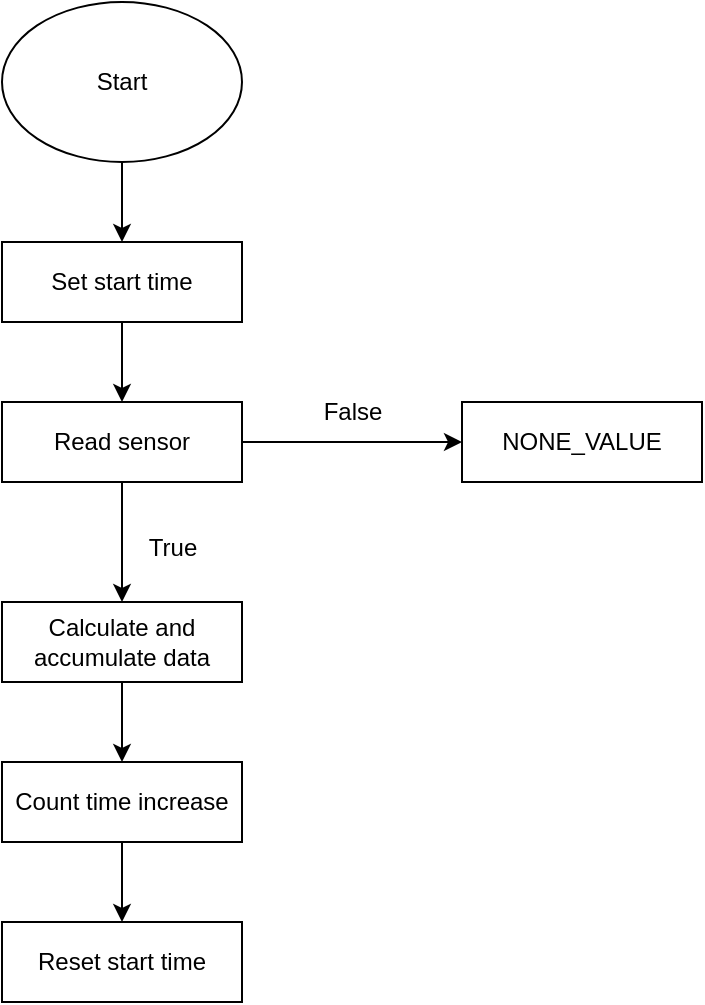 <mxfile version="26.2.15">
  <diagram name="Page-1" id="UPKXm21--t3LzzXy3W7s">
    <mxGraphModel dx="613" dy="700" grid="1" gridSize="10" guides="1" tooltips="1" connect="1" arrows="1" fold="1" page="1" pageScale="1" pageWidth="850" pageHeight="1100" math="0" shadow="0">
      <root>
        <mxCell id="0" />
        <mxCell id="1" parent="0" />
        <mxCell id="05_07YGInZjEtfSKSBow-6" style="edgeStyle=orthogonalEdgeStyle;rounded=0;orthogonalLoop=1;jettySize=auto;html=1;exitX=0.5;exitY=1;exitDx=0;exitDy=0;entryX=0.5;entryY=0;entryDx=0;entryDy=0;" edge="1" parent="1" source="05_07YGInZjEtfSKSBow-1" target="05_07YGInZjEtfSKSBow-2">
          <mxGeometry relative="1" as="geometry" />
        </mxCell>
        <mxCell id="05_07YGInZjEtfSKSBow-1" value="&lt;div&gt;Start&lt;/div&gt;" style="ellipse;whiteSpace=wrap;html=1;" vertex="1" parent="1">
          <mxGeometry x="290" y="80" width="120" height="80" as="geometry" />
        </mxCell>
        <mxCell id="05_07YGInZjEtfSKSBow-7" style="edgeStyle=orthogonalEdgeStyle;rounded=0;orthogonalLoop=1;jettySize=auto;html=1;exitX=0.5;exitY=1;exitDx=0;exitDy=0;entryX=0.5;entryY=0;entryDx=0;entryDy=0;" edge="1" parent="1" source="05_07YGInZjEtfSKSBow-2" target="05_07YGInZjEtfSKSBow-3">
          <mxGeometry relative="1" as="geometry" />
        </mxCell>
        <mxCell id="05_07YGInZjEtfSKSBow-2" value="&lt;div&gt;Set start time&lt;/div&gt;" style="rounded=0;whiteSpace=wrap;html=1;" vertex="1" parent="1">
          <mxGeometry x="290" y="200" width="120" height="40" as="geometry" />
        </mxCell>
        <mxCell id="05_07YGInZjEtfSKSBow-5" style="edgeStyle=orthogonalEdgeStyle;rounded=0;orthogonalLoop=1;jettySize=auto;html=1;exitX=1;exitY=0.5;exitDx=0;exitDy=0;entryX=0;entryY=0.5;entryDx=0;entryDy=0;" edge="1" parent="1" source="05_07YGInZjEtfSKSBow-3" target="05_07YGInZjEtfSKSBow-4">
          <mxGeometry relative="1" as="geometry" />
        </mxCell>
        <mxCell id="05_07YGInZjEtfSKSBow-9" style="edgeStyle=orthogonalEdgeStyle;rounded=0;orthogonalLoop=1;jettySize=auto;html=1;exitX=0.5;exitY=1;exitDx=0;exitDy=0;entryX=0.5;entryY=0;entryDx=0;entryDy=0;" edge="1" parent="1" source="05_07YGInZjEtfSKSBow-3" target="05_07YGInZjEtfSKSBow-8">
          <mxGeometry relative="1" as="geometry" />
        </mxCell>
        <mxCell id="05_07YGInZjEtfSKSBow-3" value="&lt;div&gt;Read sensor&lt;/div&gt;" style="rounded=0;whiteSpace=wrap;html=1;" vertex="1" parent="1">
          <mxGeometry x="290" y="280" width="120" height="40" as="geometry" />
        </mxCell>
        <mxCell id="05_07YGInZjEtfSKSBow-4" value="&lt;div&gt;NONE_VALUE&lt;/div&gt;" style="rounded=0;whiteSpace=wrap;html=1;" vertex="1" parent="1">
          <mxGeometry x="520" y="280" width="120" height="40" as="geometry" />
        </mxCell>
        <mxCell id="05_07YGInZjEtfSKSBow-11" style="edgeStyle=orthogonalEdgeStyle;rounded=0;orthogonalLoop=1;jettySize=auto;html=1;exitX=0.5;exitY=1;exitDx=0;exitDy=0;entryX=0.5;entryY=0;entryDx=0;entryDy=0;" edge="1" parent="1" source="05_07YGInZjEtfSKSBow-8" target="05_07YGInZjEtfSKSBow-10">
          <mxGeometry relative="1" as="geometry" />
        </mxCell>
        <mxCell id="05_07YGInZjEtfSKSBow-8" value="&lt;div&gt;Calculate and accumulate data&lt;/div&gt;" style="rounded=0;whiteSpace=wrap;html=1;" vertex="1" parent="1">
          <mxGeometry x="290" y="380" width="120" height="40" as="geometry" />
        </mxCell>
        <mxCell id="05_07YGInZjEtfSKSBow-15" style="edgeStyle=orthogonalEdgeStyle;rounded=0;orthogonalLoop=1;jettySize=auto;html=1;exitX=0.5;exitY=1;exitDx=0;exitDy=0;entryX=0.5;entryY=0;entryDx=0;entryDy=0;" edge="1" parent="1" source="05_07YGInZjEtfSKSBow-10" target="05_07YGInZjEtfSKSBow-14">
          <mxGeometry relative="1" as="geometry" />
        </mxCell>
        <mxCell id="05_07YGInZjEtfSKSBow-10" value="Count time increase" style="rounded=0;whiteSpace=wrap;html=1;" vertex="1" parent="1">
          <mxGeometry x="290" y="460" width="120" height="40" as="geometry" />
        </mxCell>
        <mxCell id="05_07YGInZjEtfSKSBow-12" value="False" style="text;html=1;align=center;verticalAlign=middle;resizable=0;points=[];autosize=1;strokeColor=none;fillColor=none;" vertex="1" parent="1">
          <mxGeometry x="440" y="270" width="50" height="30" as="geometry" />
        </mxCell>
        <mxCell id="05_07YGInZjEtfSKSBow-13" value="True" style="text;html=1;align=center;verticalAlign=middle;resizable=0;points=[];autosize=1;strokeColor=none;fillColor=none;" vertex="1" parent="1">
          <mxGeometry x="350" y="338" width="50" height="30" as="geometry" />
        </mxCell>
        <mxCell id="05_07YGInZjEtfSKSBow-14" value="Reset start time" style="rounded=0;whiteSpace=wrap;html=1;" vertex="1" parent="1">
          <mxGeometry x="290" y="540" width="120" height="40" as="geometry" />
        </mxCell>
      </root>
    </mxGraphModel>
  </diagram>
</mxfile>
